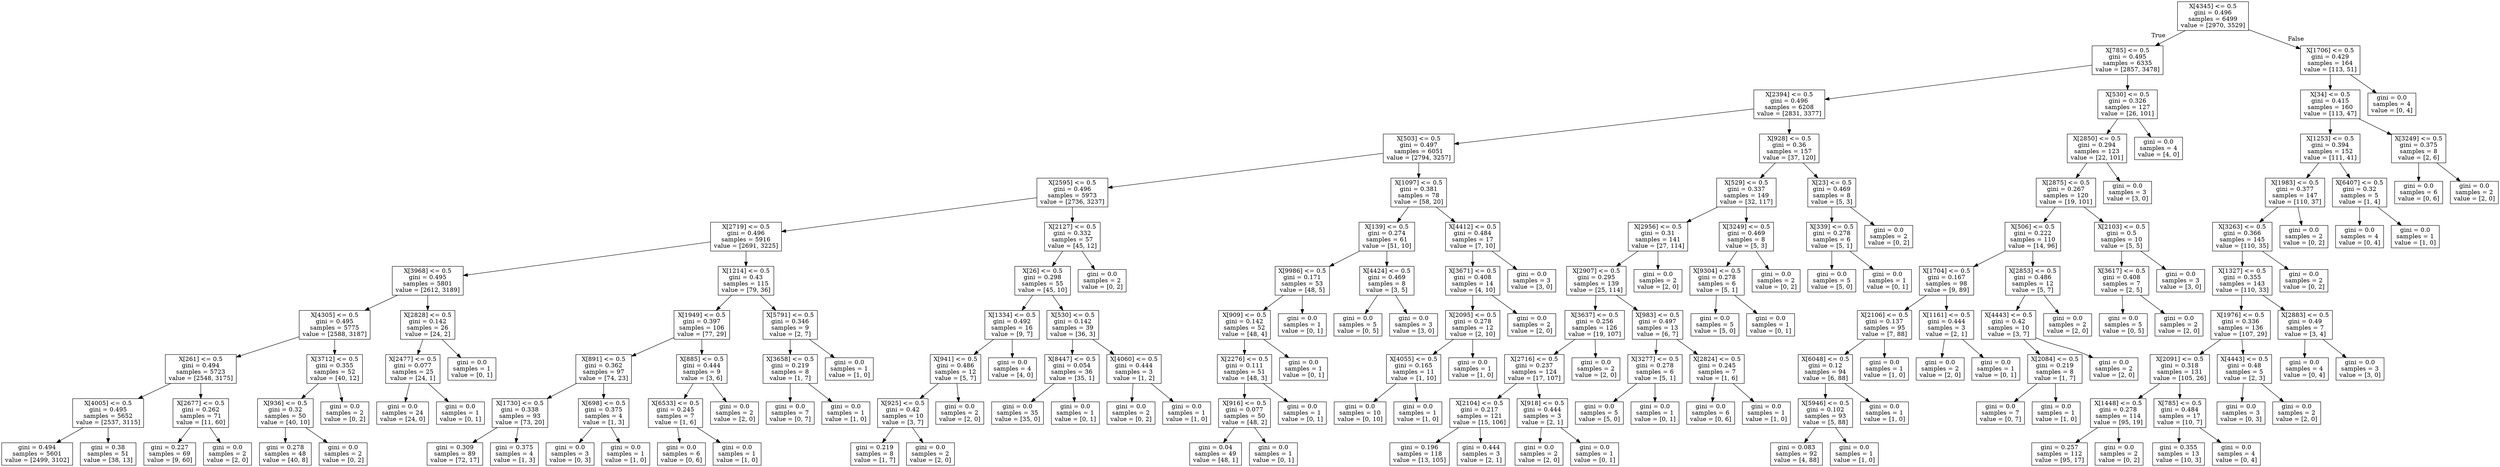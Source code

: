 digraph Tree {
node [shape=box] ;
0 [label="X[4345] <= 0.5\ngini = 0.496\nsamples = 6499\nvalue = [2970, 3529]"] ;
1 [label="X[785] <= 0.5\ngini = 0.495\nsamples = 6335\nvalue = [2857, 3478]"] ;
0 -> 1 [labeldistance=2.5, labelangle=45, headlabel="True"] ;
2 [label="X[2394] <= 0.5\ngini = 0.496\nsamples = 6208\nvalue = [2831, 3377]"] ;
1 -> 2 ;
3 [label="X[503] <= 0.5\ngini = 0.497\nsamples = 6051\nvalue = [2794, 3257]"] ;
2 -> 3 ;
4 [label="X[2595] <= 0.5\ngini = 0.496\nsamples = 5973\nvalue = [2736, 3237]"] ;
3 -> 4 ;
5 [label="X[2719] <= 0.5\ngini = 0.496\nsamples = 5916\nvalue = [2691, 3225]"] ;
4 -> 5 ;
6 [label="X[3968] <= 0.5\ngini = 0.495\nsamples = 5801\nvalue = [2612, 3189]"] ;
5 -> 6 ;
7 [label="X[4305] <= 0.5\ngini = 0.495\nsamples = 5775\nvalue = [2588, 3187]"] ;
6 -> 7 ;
8 [label="X[261] <= 0.5\ngini = 0.494\nsamples = 5723\nvalue = [2548, 3175]"] ;
7 -> 8 ;
9 [label="X[4005] <= 0.5\ngini = 0.495\nsamples = 5652\nvalue = [2537, 3115]"] ;
8 -> 9 ;
10 [label="gini = 0.494\nsamples = 5601\nvalue = [2499, 3102]"] ;
9 -> 10 ;
11 [label="gini = 0.38\nsamples = 51\nvalue = [38, 13]"] ;
9 -> 11 ;
12 [label="X[2677] <= 0.5\ngini = 0.262\nsamples = 71\nvalue = [11, 60]"] ;
8 -> 12 ;
13 [label="gini = 0.227\nsamples = 69\nvalue = [9, 60]"] ;
12 -> 13 ;
14 [label="gini = 0.0\nsamples = 2\nvalue = [2, 0]"] ;
12 -> 14 ;
15 [label="X[3712] <= 0.5\ngini = 0.355\nsamples = 52\nvalue = [40, 12]"] ;
7 -> 15 ;
16 [label="X[936] <= 0.5\ngini = 0.32\nsamples = 50\nvalue = [40, 10]"] ;
15 -> 16 ;
17 [label="gini = 0.278\nsamples = 48\nvalue = [40, 8]"] ;
16 -> 17 ;
18 [label="gini = 0.0\nsamples = 2\nvalue = [0, 2]"] ;
16 -> 18 ;
19 [label="gini = 0.0\nsamples = 2\nvalue = [0, 2]"] ;
15 -> 19 ;
20 [label="X[2828] <= 0.5\ngini = 0.142\nsamples = 26\nvalue = [24, 2]"] ;
6 -> 20 ;
21 [label="X[2477] <= 0.5\ngini = 0.077\nsamples = 25\nvalue = [24, 1]"] ;
20 -> 21 ;
22 [label="gini = 0.0\nsamples = 24\nvalue = [24, 0]"] ;
21 -> 22 ;
23 [label="gini = 0.0\nsamples = 1\nvalue = [0, 1]"] ;
21 -> 23 ;
24 [label="gini = 0.0\nsamples = 1\nvalue = [0, 1]"] ;
20 -> 24 ;
25 [label="X[1214] <= 0.5\ngini = 0.43\nsamples = 115\nvalue = [79, 36]"] ;
5 -> 25 ;
26 [label="X[1949] <= 0.5\ngini = 0.397\nsamples = 106\nvalue = [77, 29]"] ;
25 -> 26 ;
27 [label="X[891] <= 0.5\ngini = 0.362\nsamples = 97\nvalue = [74, 23]"] ;
26 -> 27 ;
28 [label="X[1730] <= 0.5\ngini = 0.338\nsamples = 93\nvalue = [73, 20]"] ;
27 -> 28 ;
29 [label="gini = 0.309\nsamples = 89\nvalue = [72, 17]"] ;
28 -> 29 ;
30 [label="gini = 0.375\nsamples = 4\nvalue = [1, 3]"] ;
28 -> 30 ;
31 [label="X[698] <= 0.5\ngini = 0.375\nsamples = 4\nvalue = [1, 3]"] ;
27 -> 31 ;
32 [label="gini = 0.0\nsamples = 3\nvalue = [0, 3]"] ;
31 -> 32 ;
33 [label="gini = 0.0\nsamples = 1\nvalue = [1, 0]"] ;
31 -> 33 ;
34 [label="X[885] <= 0.5\ngini = 0.444\nsamples = 9\nvalue = [3, 6]"] ;
26 -> 34 ;
35 [label="X[6533] <= 0.5\ngini = 0.245\nsamples = 7\nvalue = [1, 6]"] ;
34 -> 35 ;
36 [label="gini = 0.0\nsamples = 6\nvalue = [0, 6]"] ;
35 -> 36 ;
37 [label="gini = 0.0\nsamples = 1\nvalue = [1, 0]"] ;
35 -> 37 ;
38 [label="gini = 0.0\nsamples = 2\nvalue = [2, 0]"] ;
34 -> 38 ;
39 [label="X[5791] <= 0.5\ngini = 0.346\nsamples = 9\nvalue = [2, 7]"] ;
25 -> 39 ;
40 [label="X[3658] <= 0.5\ngini = 0.219\nsamples = 8\nvalue = [1, 7]"] ;
39 -> 40 ;
41 [label="gini = 0.0\nsamples = 7\nvalue = [0, 7]"] ;
40 -> 41 ;
42 [label="gini = 0.0\nsamples = 1\nvalue = [1, 0]"] ;
40 -> 42 ;
43 [label="gini = 0.0\nsamples = 1\nvalue = [1, 0]"] ;
39 -> 43 ;
44 [label="X[2127] <= 0.5\ngini = 0.332\nsamples = 57\nvalue = [45, 12]"] ;
4 -> 44 ;
45 [label="X[26] <= 0.5\ngini = 0.298\nsamples = 55\nvalue = [45, 10]"] ;
44 -> 45 ;
46 [label="X[1334] <= 0.5\ngini = 0.492\nsamples = 16\nvalue = [9, 7]"] ;
45 -> 46 ;
47 [label="X[941] <= 0.5\ngini = 0.486\nsamples = 12\nvalue = [5, 7]"] ;
46 -> 47 ;
48 [label="X[925] <= 0.5\ngini = 0.42\nsamples = 10\nvalue = [3, 7]"] ;
47 -> 48 ;
49 [label="gini = 0.219\nsamples = 8\nvalue = [1, 7]"] ;
48 -> 49 ;
50 [label="gini = 0.0\nsamples = 2\nvalue = [2, 0]"] ;
48 -> 50 ;
51 [label="gini = 0.0\nsamples = 2\nvalue = [2, 0]"] ;
47 -> 51 ;
52 [label="gini = 0.0\nsamples = 4\nvalue = [4, 0]"] ;
46 -> 52 ;
53 [label="X[530] <= 0.5\ngini = 0.142\nsamples = 39\nvalue = [36, 3]"] ;
45 -> 53 ;
54 [label="X[8447] <= 0.5\ngini = 0.054\nsamples = 36\nvalue = [35, 1]"] ;
53 -> 54 ;
55 [label="gini = 0.0\nsamples = 35\nvalue = [35, 0]"] ;
54 -> 55 ;
56 [label="gini = 0.0\nsamples = 1\nvalue = [0, 1]"] ;
54 -> 56 ;
57 [label="X[4060] <= 0.5\ngini = 0.444\nsamples = 3\nvalue = [1, 2]"] ;
53 -> 57 ;
58 [label="gini = 0.0\nsamples = 2\nvalue = [0, 2]"] ;
57 -> 58 ;
59 [label="gini = 0.0\nsamples = 1\nvalue = [1, 0]"] ;
57 -> 59 ;
60 [label="gini = 0.0\nsamples = 2\nvalue = [0, 2]"] ;
44 -> 60 ;
61 [label="X[1097] <= 0.5\ngini = 0.381\nsamples = 78\nvalue = [58, 20]"] ;
3 -> 61 ;
62 [label="X[139] <= 0.5\ngini = 0.274\nsamples = 61\nvalue = [51, 10]"] ;
61 -> 62 ;
63 [label="X[9986] <= 0.5\ngini = 0.171\nsamples = 53\nvalue = [48, 5]"] ;
62 -> 63 ;
64 [label="X[909] <= 0.5\ngini = 0.142\nsamples = 52\nvalue = [48, 4]"] ;
63 -> 64 ;
65 [label="X[2276] <= 0.5\ngini = 0.111\nsamples = 51\nvalue = [48, 3]"] ;
64 -> 65 ;
66 [label="X[916] <= 0.5\ngini = 0.077\nsamples = 50\nvalue = [48, 2]"] ;
65 -> 66 ;
67 [label="gini = 0.04\nsamples = 49\nvalue = [48, 1]"] ;
66 -> 67 ;
68 [label="gini = 0.0\nsamples = 1\nvalue = [0, 1]"] ;
66 -> 68 ;
69 [label="gini = 0.0\nsamples = 1\nvalue = [0, 1]"] ;
65 -> 69 ;
70 [label="gini = 0.0\nsamples = 1\nvalue = [0, 1]"] ;
64 -> 70 ;
71 [label="gini = 0.0\nsamples = 1\nvalue = [0, 1]"] ;
63 -> 71 ;
72 [label="X[4424] <= 0.5\ngini = 0.469\nsamples = 8\nvalue = [3, 5]"] ;
62 -> 72 ;
73 [label="gini = 0.0\nsamples = 5\nvalue = [0, 5]"] ;
72 -> 73 ;
74 [label="gini = 0.0\nsamples = 3\nvalue = [3, 0]"] ;
72 -> 74 ;
75 [label="X[4412] <= 0.5\ngini = 0.484\nsamples = 17\nvalue = [7, 10]"] ;
61 -> 75 ;
76 [label="X[3671] <= 0.5\ngini = 0.408\nsamples = 14\nvalue = [4, 10]"] ;
75 -> 76 ;
77 [label="X[2095] <= 0.5\ngini = 0.278\nsamples = 12\nvalue = [2, 10]"] ;
76 -> 77 ;
78 [label="X[4055] <= 0.5\ngini = 0.165\nsamples = 11\nvalue = [1, 10]"] ;
77 -> 78 ;
79 [label="gini = 0.0\nsamples = 10\nvalue = [0, 10]"] ;
78 -> 79 ;
80 [label="gini = 0.0\nsamples = 1\nvalue = [1, 0]"] ;
78 -> 80 ;
81 [label="gini = 0.0\nsamples = 1\nvalue = [1, 0]"] ;
77 -> 81 ;
82 [label="gini = 0.0\nsamples = 2\nvalue = [2, 0]"] ;
76 -> 82 ;
83 [label="gini = 0.0\nsamples = 3\nvalue = [3, 0]"] ;
75 -> 83 ;
84 [label="X[928] <= 0.5\ngini = 0.36\nsamples = 157\nvalue = [37, 120]"] ;
2 -> 84 ;
85 [label="X[529] <= 0.5\ngini = 0.337\nsamples = 149\nvalue = [32, 117]"] ;
84 -> 85 ;
86 [label="X[2956] <= 0.5\ngini = 0.31\nsamples = 141\nvalue = [27, 114]"] ;
85 -> 86 ;
87 [label="X[2907] <= 0.5\ngini = 0.295\nsamples = 139\nvalue = [25, 114]"] ;
86 -> 87 ;
88 [label="X[3637] <= 0.5\ngini = 0.256\nsamples = 126\nvalue = [19, 107]"] ;
87 -> 88 ;
89 [label="X[2716] <= 0.5\ngini = 0.237\nsamples = 124\nvalue = [17, 107]"] ;
88 -> 89 ;
90 [label="X[2104] <= 0.5\ngini = 0.217\nsamples = 121\nvalue = [15, 106]"] ;
89 -> 90 ;
91 [label="gini = 0.196\nsamples = 118\nvalue = [13, 105]"] ;
90 -> 91 ;
92 [label="gini = 0.444\nsamples = 3\nvalue = [2, 1]"] ;
90 -> 92 ;
93 [label="X[918] <= 0.5\ngini = 0.444\nsamples = 3\nvalue = [2, 1]"] ;
89 -> 93 ;
94 [label="gini = 0.0\nsamples = 2\nvalue = [2, 0]"] ;
93 -> 94 ;
95 [label="gini = 0.0\nsamples = 1\nvalue = [0, 1]"] ;
93 -> 95 ;
96 [label="gini = 0.0\nsamples = 2\nvalue = [2, 0]"] ;
88 -> 96 ;
97 [label="X[983] <= 0.5\ngini = 0.497\nsamples = 13\nvalue = [6, 7]"] ;
87 -> 97 ;
98 [label="X[3277] <= 0.5\ngini = 0.278\nsamples = 6\nvalue = [5, 1]"] ;
97 -> 98 ;
99 [label="gini = 0.0\nsamples = 5\nvalue = [5, 0]"] ;
98 -> 99 ;
100 [label="gini = 0.0\nsamples = 1\nvalue = [0, 1]"] ;
98 -> 100 ;
101 [label="X[2824] <= 0.5\ngini = 0.245\nsamples = 7\nvalue = [1, 6]"] ;
97 -> 101 ;
102 [label="gini = 0.0\nsamples = 6\nvalue = [0, 6]"] ;
101 -> 102 ;
103 [label="gini = 0.0\nsamples = 1\nvalue = [1, 0]"] ;
101 -> 103 ;
104 [label="gini = 0.0\nsamples = 2\nvalue = [2, 0]"] ;
86 -> 104 ;
105 [label="X[3249] <= 0.5\ngini = 0.469\nsamples = 8\nvalue = [5, 3]"] ;
85 -> 105 ;
106 [label="X[9304] <= 0.5\ngini = 0.278\nsamples = 6\nvalue = [5, 1]"] ;
105 -> 106 ;
107 [label="gini = 0.0\nsamples = 5\nvalue = [5, 0]"] ;
106 -> 107 ;
108 [label="gini = 0.0\nsamples = 1\nvalue = [0, 1]"] ;
106 -> 108 ;
109 [label="gini = 0.0\nsamples = 2\nvalue = [0, 2]"] ;
105 -> 109 ;
110 [label="X[23] <= 0.5\ngini = 0.469\nsamples = 8\nvalue = [5, 3]"] ;
84 -> 110 ;
111 [label="X[339] <= 0.5\ngini = 0.278\nsamples = 6\nvalue = [5, 1]"] ;
110 -> 111 ;
112 [label="gini = 0.0\nsamples = 5\nvalue = [5, 0]"] ;
111 -> 112 ;
113 [label="gini = 0.0\nsamples = 1\nvalue = [0, 1]"] ;
111 -> 113 ;
114 [label="gini = 0.0\nsamples = 2\nvalue = [0, 2]"] ;
110 -> 114 ;
115 [label="X[530] <= 0.5\ngini = 0.326\nsamples = 127\nvalue = [26, 101]"] ;
1 -> 115 ;
116 [label="X[2850] <= 0.5\ngini = 0.294\nsamples = 123\nvalue = [22, 101]"] ;
115 -> 116 ;
117 [label="X[2875] <= 0.5\ngini = 0.267\nsamples = 120\nvalue = [19, 101]"] ;
116 -> 117 ;
118 [label="X[506] <= 0.5\ngini = 0.222\nsamples = 110\nvalue = [14, 96]"] ;
117 -> 118 ;
119 [label="X[1704] <= 0.5\ngini = 0.167\nsamples = 98\nvalue = [9, 89]"] ;
118 -> 119 ;
120 [label="X[2106] <= 0.5\ngini = 0.137\nsamples = 95\nvalue = [7, 88]"] ;
119 -> 120 ;
121 [label="X[6048] <= 0.5\ngini = 0.12\nsamples = 94\nvalue = [6, 88]"] ;
120 -> 121 ;
122 [label="X[5946] <= 0.5\ngini = 0.102\nsamples = 93\nvalue = [5, 88]"] ;
121 -> 122 ;
123 [label="gini = 0.083\nsamples = 92\nvalue = [4, 88]"] ;
122 -> 123 ;
124 [label="gini = 0.0\nsamples = 1\nvalue = [1, 0]"] ;
122 -> 124 ;
125 [label="gini = 0.0\nsamples = 1\nvalue = [1, 0]"] ;
121 -> 125 ;
126 [label="gini = 0.0\nsamples = 1\nvalue = [1, 0]"] ;
120 -> 126 ;
127 [label="X[1161] <= 0.5\ngini = 0.444\nsamples = 3\nvalue = [2, 1]"] ;
119 -> 127 ;
128 [label="gini = 0.0\nsamples = 2\nvalue = [2, 0]"] ;
127 -> 128 ;
129 [label="gini = 0.0\nsamples = 1\nvalue = [0, 1]"] ;
127 -> 129 ;
130 [label="X[2853] <= 0.5\ngini = 0.486\nsamples = 12\nvalue = [5, 7]"] ;
118 -> 130 ;
131 [label="X[4443] <= 0.5\ngini = 0.42\nsamples = 10\nvalue = [3, 7]"] ;
130 -> 131 ;
132 [label="X[2084] <= 0.5\ngini = 0.219\nsamples = 8\nvalue = [1, 7]"] ;
131 -> 132 ;
133 [label="gini = 0.0\nsamples = 7\nvalue = [0, 7]"] ;
132 -> 133 ;
134 [label="gini = 0.0\nsamples = 1\nvalue = [1, 0]"] ;
132 -> 134 ;
135 [label="gini = 0.0\nsamples = 2\nvalue = [2, 0]"] ;
131 -> 135 ;
136 [label="gini = 0.0\nsamples = 2\nvalue = [2, 0]"] ;
130 -> 136 ;
137 [label="X[2103] <= 0.5\ngini = 0.5\nsamples = 10\nvalue = [5, 5]"] ;
117 -> 137 ;
138 [label="X[3617] <= 0.5\ngini = 0.408\nsamples = 7\nvalue = [2, 5]"] ;
137 -> 138 ;
139 [label="gini = 0.0\nsamples = 5\nvalue = [0, 5]"] ;
138 -> 139 ;
140 [label="gini = 0.0\nsamples = 2\nvalue = [2, 0]"] ;
138 -> 140 ;
141 [label="gini = 0.0\nsamples = 3\nvalue = [3, 0]"] ;
137 -> 141 ;
142 [label="gini = 0.0\nsamples = 3\nvalue = [3, 0]"] ;
116 -> 142 ;
143 [label="gini = 0.0\nsamples = 4\nvalue = [4, 0]"] ;
115 -> 143 ;
144 [label="X[1706] <= 0.5\ngini = 0.429\nsamples = 164\nvalue = [113, 51]"] ;
0 -> 144 [labeldistance=2.5, labelangle=-45, headlabel="False"] ;
145 [label="X[34] <= 0.5\ngini = 0.415\nsamples = 160\nvalue = [113, 47]"] ;
144 -> 145 ;
146 [label="X[1253] <= 0.5\ngini = 0.394\nsamples = 152\nvalue = [111, 41]"] ;
145 -> 146 ;
147 [label="X[1983] <= 0.5\ngini = 0.377\nsamples = 147\nvalue = [110, 37]"] ;
146 -> 147 ;
148 [label="X[3263] <= 0.5\ngini = 0.366\nsamples = 145\nvalue = [110, 35]"] ;
147 -> 148 ;
149 [label="X[1327] <= 0.5\ngini = 0.355\nsamples = 143\nvalue = [110, 33]"] ;
148 -> 149 ;
150 [label="X[1976] <= 0.5\ngini = 0.336\nsamples = 136\nvalue = [107, 29]"] ;
149 -> 150 ;
151 [label="X[2091] <= 0.5\ngini = 0.318\nsamples = 131\nvalue = [105, 26]"] ;
150 -> 151 ;
152 [label="X[1448] <= 0.5\ngini = 0.278\nsamples = 114\nvalue = [95, 19]"] ;
151 -> 152 ;
153 [label="gini = 0.257\nsamples = 112\nvalue = [95, 17]"] ;
152 -> 153 ;
154 [label="gini = 0.0\nsamples = 2\nvalue = [0, 2]"] ;
152 -> 154 ;
155 [label="X[785] <= 0.5\ngini = 0.484\nsamples = 17\nvalue = [10, 7]"] ;
151 -> 155 ;
156 [label="gini = 0.355\nsamples = 13\nvalue = [10, 3]"] ;
155 -> 156 ;
157 [label="gini = 0.0\nsamples = 4\nvalue = [0, 4]"] ;
155 -> 157 ;
158 [label="X[4443] <= 0.5\ngini = 0.48\nsamples = 5\nvalue = [2, 3]"] ;
150 -> 158 ;
159 [label="gini = 0.0\nsamples = 3\nvalue = [0, 3]"] ;
158 -> 159 ;
160 [label="gini = 0.0\nsamples = 2\nvalue = [2, 0]"] ;
158 -> 160 ;
161 [label="X[2883] <= 0.5\ngini = 0.49\nsamples = 7\nvalue = [3, 4]"] ;
149 -> 161 ;
162 [label="gini = 0.0\nsamples = 4\nvalue = [0, 4]"] ;
161 -> 162 ;
163 [label="gini = 0.0\nsamples = 3\nvalue = [3, 0]"] ;
161 -> 163 ;
164 [label="gini = 0.0\nsamples = 2\nvalue = [0, 2]"] ;
148 -> 164 ;
165 [label="gini = 0.0\nsamples = 2\nvalue = [0, 2]"] ;
147 -> 165 ;
166 [label="X[6407] <= 0.5\ngini = 0.32\nsamples = 5\nvalue = [1, 4]"] ;
146 -> 166 ;
167 [label="gini = 0.0\nsamples = 4\nvalue = [0, 4]"] ;
166 -> 167 ;
168 [label="gini = 0.0\nsamples = 1\nvalue = [1, 0]"] ;
166 -> 168 ;
169 [label="X[3249] <= 0.5\ngini = 0.375\nsamples = 8\nvalue = [2, 6]"] ;
145 -> 169 ;
170 [label="gini = 0.0\nsamples = 6\nvalue = [0, 6]"] ;
169 -> 170 ;
171 [label="gini = 0.0\nsamples = 2\nvalue = [2, 0]"] ;
169 -> 171 ;
172 [label="gini = 0.0\nsamples = 4\nvalue = [0, 4]"] ;
144 -> 172 ;
}